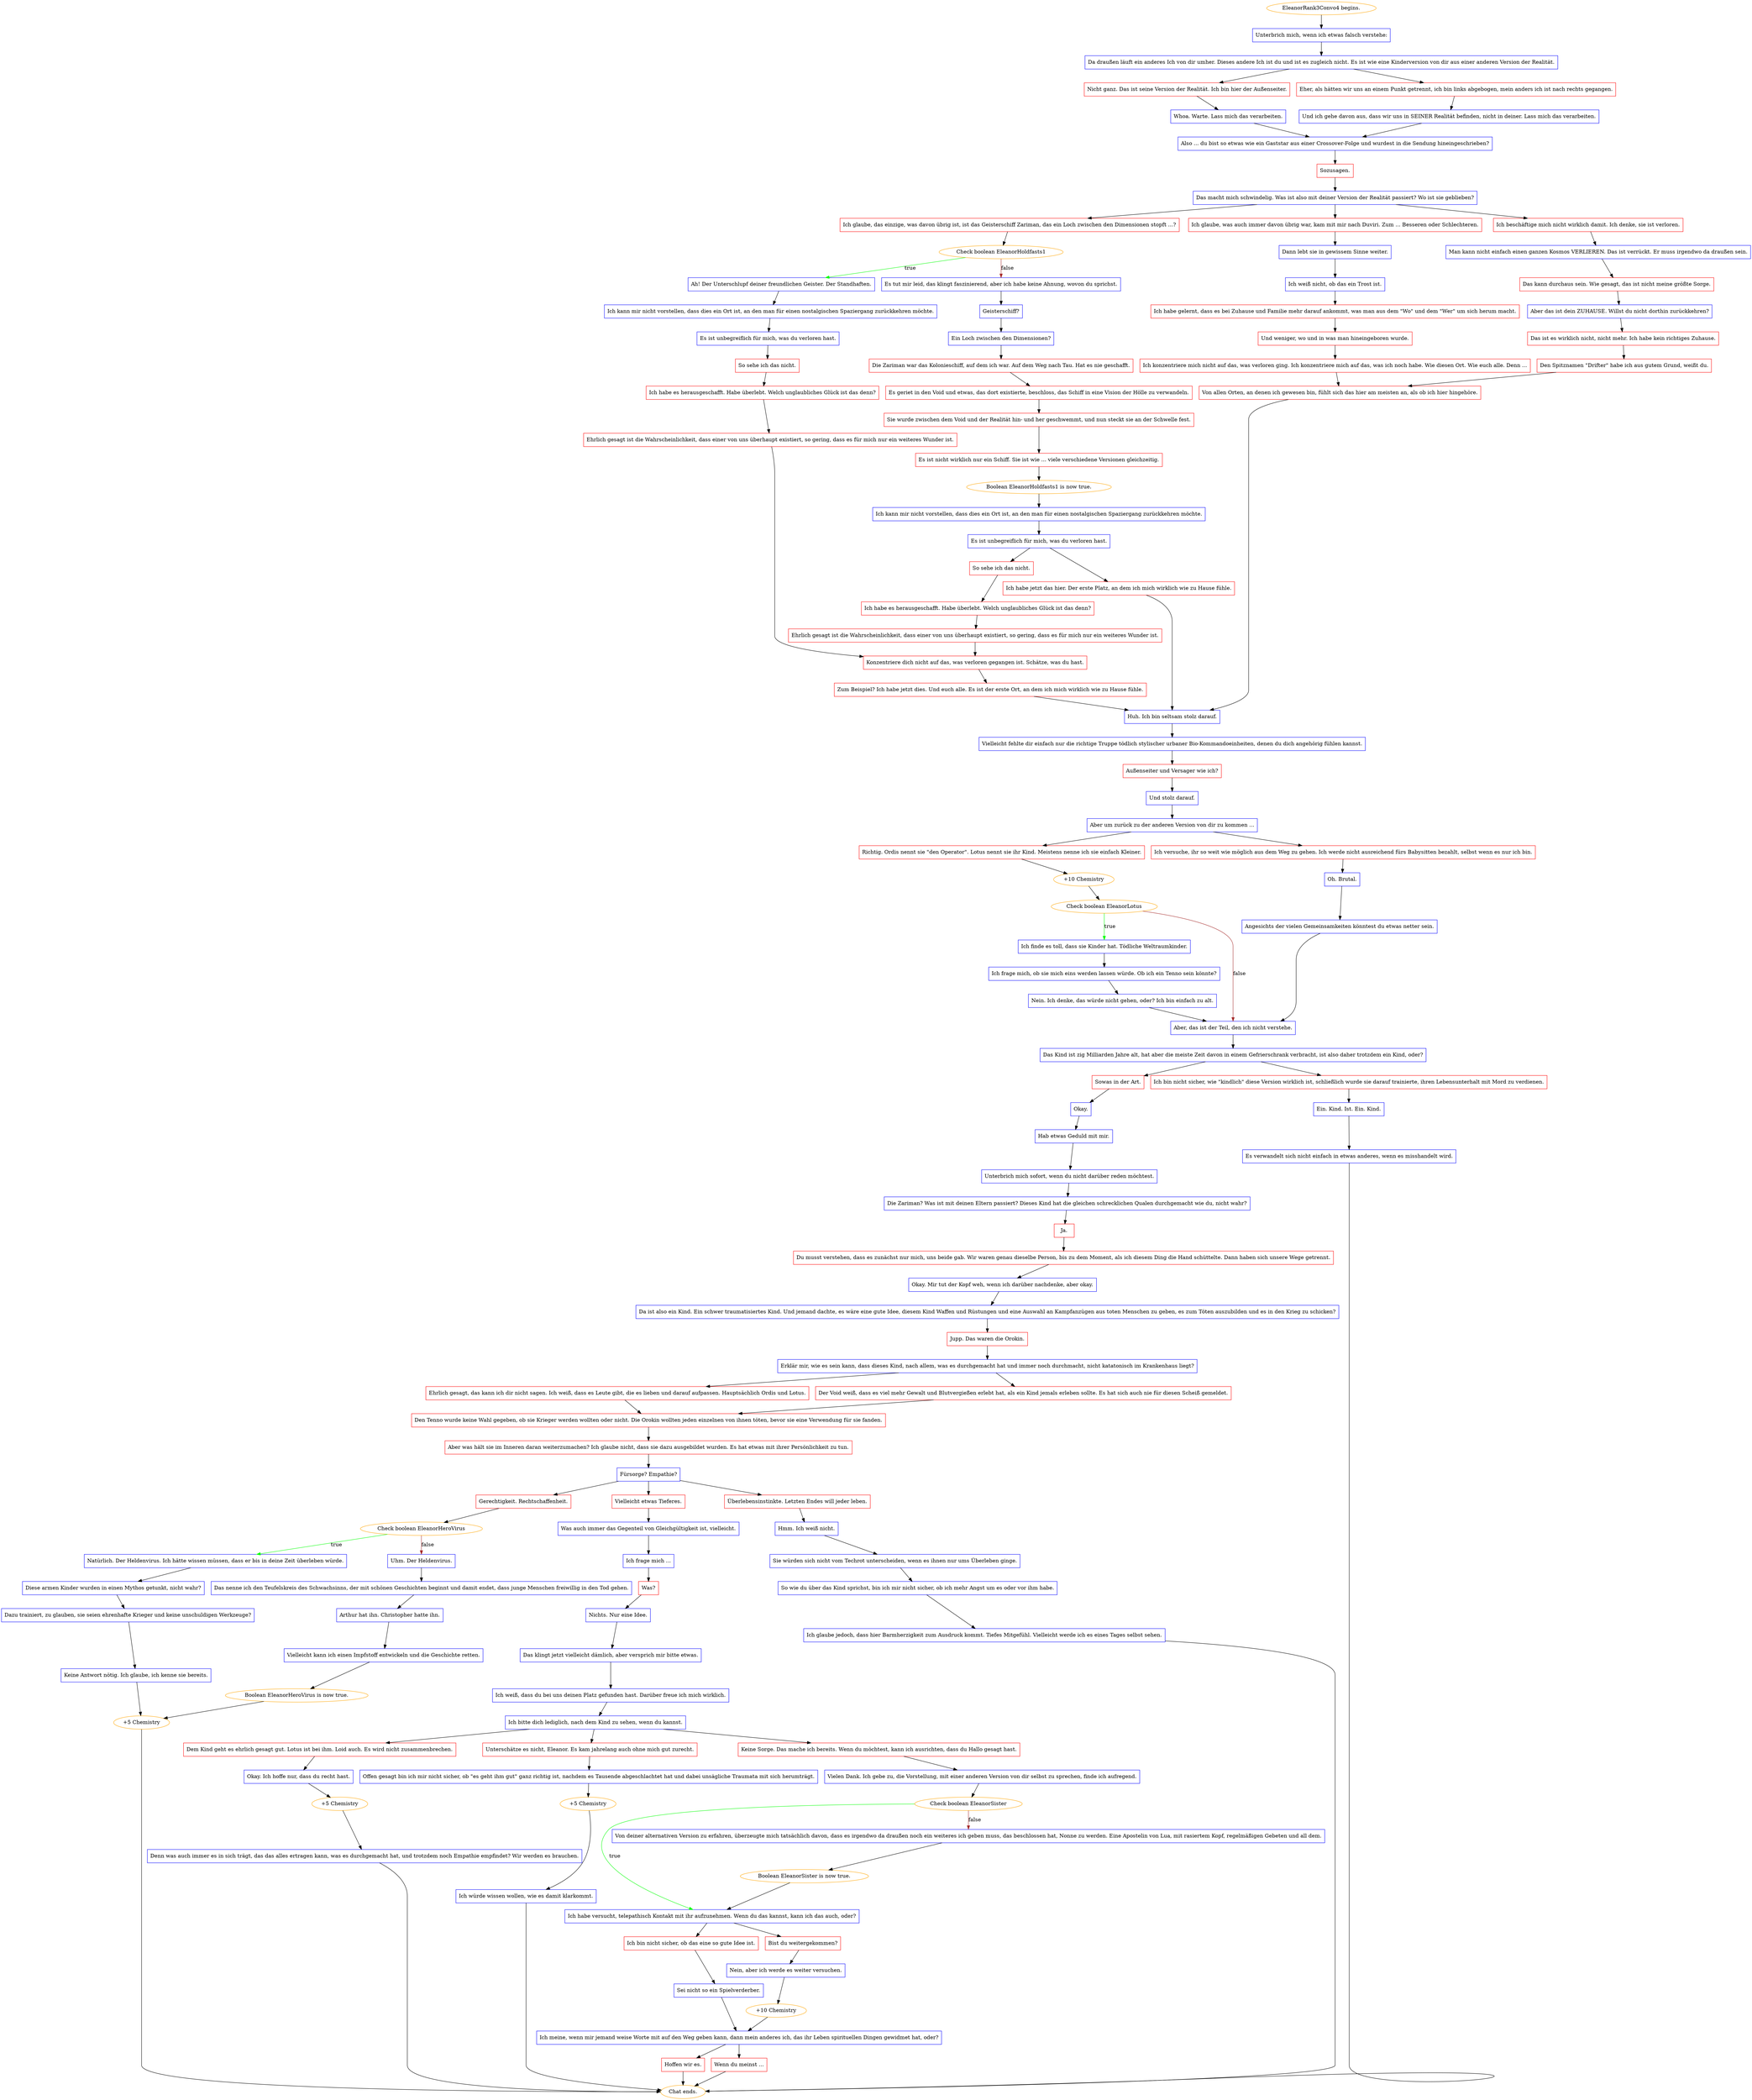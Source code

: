 digraph {
	"EleanorRank3Convo4 begins." [color=orange];
		"EleanorRank3Convo4 begins." -> j648896566;
	j648896566 [label="Unterbrich mich, wenn ich etwas falsch verstehe:",shape=box,color=blue];
		j648896566 -> j811305037;
	j811305037 [label="Da draußen läuft ein anderes Ich von dir umher. Dieses andere Ich ist du und ist es zugleich nicht. Es ist wie eine Kinderversion von dir aus einer anderen Version der Realität.",shape=box,color=blue];
		j811305037 -> j880777171;
		j811305037 -> j1296588212;
	j880777171 [label="Nicht ganz. Das ist seine Version der Realität. Ich bin hier der Außenseiter.",shape=box,color=red];
		j880777171 -> j1500848336;
	j1296588212 [label="Eher, als hätten wir uns an einem Punkt getrennt, ich bin links abgebogen, mein anders ich ist nach rechts gegangen.",shape=box,color=red];
		j1296588212 -> j489503006;
	j1500848336 [label="Whoa. Warte. Lass mich das verarbeiten.",shape=box,color=blue];
		j1500848336 -> j1160477381;
	j489503006 [label="Und ich gehe davon aus, dass wir uns in SEINER Realität befinden, nicht in deiner. Lass mich das verarbeiten.",shape=box,color=blue];
		j489503006 -> j1160477381;
	j1160477381 [label="Also ... du bist so etwas wie ein Gaststar aus einer Crossover-Folge und wurdest in die Sendung hineingeschrieben?",shape=box,color=blue];
		j1160477381 -> j525119240;
	j525119240 [label="Sozusagen.",shape=box,color=red];
		j525119240 -> j4262333774;
	j4262333774 [label="Das macht mich schwindelig. Was ist also mit deiner Version der Realität passiert? Wo ist sie geblieben?",shape=box,color=blue];
		j4262333774 -> j2980617626;
		j4262333774 -> j1584955475;
		j4262333774 -> j803792151;
	j2980617626 [label="Ich glaube, das einzige, was davon übrig ist, ist das Geisterschiff Zariman, das ein Loch zwischen den Dimensionen stopft ...?",shape=box,color=red];
		j2980617626 -> j622483262;
	j1584955475 [label="Ich glaube, was auch immer davon übrig war, kam mit mir nach Duviri. Zum ... Besseren oder Schlechteren.",shape=box,color=red];
		j1584955475 -> j3511397214;
	j803792151 [label="Ich beschäftige mich nicht wirklich damit. Ich denke, sie ist verloren.",shape=box,color=red];
		j803792151 -> j937432531;
	j622483262 [label="Check boolean EleanorHoldfasts1",color=orange];
		j622483262 -> j348190322 [label=true,color=green];
		j622483262 -> j3901423774 [label=false,color=brown];
	j3511397214 [label="Dann lebt sie in gewissem Sinne weiter.",shape=box,color=blue];
		j3511397214 -> j1964096448;
	j937432531 [label="Man kann nicht einfach einen ganzen Kosmos VERLIEREN. Das ist verrückt. Er muss irgendwo da draußen sein.",shape=box,color=blue];
		j937432531 -> j655895769;
	j348190322 [label="Ah! Der Unterschlupf deiner freundlichen Geister. Der Standhaften.",shape=box,color=blue];
		j348190322 -> j2290865469;
	j3901423774 [label="Es tut mir leid, das klingt faszinierend, aber ich habe keine Ahnung, wovon du sprichst.",shape=box,color=blue];
		j3901423774 -> j501945153;
	j1964096448 [label="Ich weiß nicht, ob das ein Trost ist.",shape=box,color=blue];
		j1964096448 -> j4030501008;
	j655895769 [label="Das kann durchaus sein. Wie gesagt, das ist nicht meine größte Sorge.",shape=box,color=red];
		j655895769 -> j655208789;
	j2290865469 [label="Ich kann mir nicht vorstellen, dass dies ein Ort ist, an den man für einen nostalgischen Spaziergang zurückkehren möchte.",shape=box,color=blue];
		j2290865469 -> j1390719292;
	j501945153 [label="Geisterschiff?",shape=box,color=blue];
		j501945153 -> j2915670862;
	j4030501008 [label="Ich habe gelernt, dass es bei Zuhause und Familie mehr darauf ankommt, was man aus dem \"Wo\" und dem \"Wer\" um sich herum macht.",shape=box,color=red];
		j4030501008 -> j549525057;
	j655208789 [label="Aber das ist dein ZUHAUSE. Willst du nicht dorthin zurückkehren?",shape=box,color=blue];
		j655208789 -> j642116104;
	j1390719292 [label="Es ist unbegreiflich für mich, was du verloren hast.",shape=box,color=blue];
		j1390719292 -> j1950857223;
	j2915670862 [label="Ein Loch zwischen den Dimensionen?",shape=box,color=blue];
		j2915670862 -> j2941851633;
	j549525057 [label="Und weniger, wo und in was man hineingeboren wurde.",shape=box,color=red];
		j549525057 -> j2683890711;
	j642116104 [label="Das ist es wirklich nicht, nicht mehr. Ich habe kein richtiges Zuhause.",shape=box,color=red];
		j642116104 -> j3444267408;
	j1950857223 [label="So sehe ich das nicht.",shape=box,color=red];
		j1950857223 -> j2032744537;
	j2941851633 [label="Die Zariman war das Kolonieschiff, auf dem ich war. Auf dem Weg nach Tau. Hat es nie geschafft.",shape=box,color=red];
		j2941851633 -> j335636865;
	j2683890711 [label="Ich konzentriere mich nicht auf das, was verloren ging. Ich konzentriere mich auf das, was ich noch habe. Wie diesen Ort. Wie euch alle. Denn ...",shape=box,color=red];
		j2683890711 -> j1816120829;
	j3444267408 [label="Den Spitznamen \"Drifter\" habe ich aus gutem Grund, weißt du.",shape=box,color=red];
		j3444267408 -> j1816120829;
	j2032744537 [label="Ich habe es herausgeschafft. Habe überlebt. Welch unglaubliches Glück ist das denn?",shape=box,color=red];
		j2032744537 -> j3597247884;
	j335636865 [label="Es geriet in den Void und etwas, das dort existierte, beschloss, das Schiff in eine Vision der Hölle zu verwandeln.",shape=box,color=red];
		j335636865 -> j3941749240;
	j1816120829 [label="Von allen Orten, an denen ich gewesen bin, fühlt sich das hier am meisten an, als ob ich hier hingehöre.",shape=box,color=red];
		j1816120829 -> j723174502;
	j3597247884 [label="Ehrlich gesagt ist die Wahrscheinlichkeit, dass einer von uns überhaupt existiert, so gering, dass es für mich nur ein weiteres Wunder ist.",shape=box,color=red];
		j3597247884 -> j1574544993;
	j3941749240 [label="Sie wurde zwischen dem Void und der Realität hin- und her geschwemmt, und nun steckt sie an der Schwelle fest.",shape=box,color=red];
		j3941749240 -> j4231094771;
	j723174502 [label="Huh. Ich bin seltsam stolz darauf.",shape=box,color=blue];
		j723174502 -> j987988370;
	j1574544993 [label="Konzentriere dich nicht auf das, was verloren gegangen ist. Schätze, was du hast.",shape=box,color=red];
		j1574544993 -> j3639393433;
	j4231094771 [label="Es ist nicht wirklich nur ein Schiff. Sie ist wie ... viele verschiedene Versionen gleichzeitig.",shape=box,color=red];
		j4231094771 -> j3751987680;
	j987988370 [label="Vielleicht fehlte dir einfach nur die richtige Truppe tödlich stylischer urbaner Bio-Kommandoeinheiten, denen du dich angehörig fühlen kannst.",shape=box,color=blue];
		j987988370 -> j1803034048;
	j3639393433 [label="Zum Beispiel? Ich habe jetzt dies. Und euch alle. Es ist der erste Ort, an dem ich mich wirklich wie zu Hause fühle.",shape=box,color=red];
		j3639393433 -> j723174502;
	j3751987680 [label="Boolean EleanorHoldfasts1 is now true.",color=orange];
		j3751987680 -> j2968873282;
	j1803034048 [label="Außenseiter und Versager wie ich?",shape=box,color=red];
		j1803034048 -> j3476810501;
	j2968873282 [label="Ich kann mir nicht vorstellen, dass dies ein Ort ist, an den man für einen nostalgischen Spaziergang zurückkehren möchte.",shape=box,color=blue];
		j2968873282 -> j386445304;
	j3476810501 [label="Und stolz darauf.",shape=box,color=blue];
		j3476810501 -> j970930267;
	j386445304 [label="Es ist unbegreiflich für mich, was du verloren hast.",shape=box,color=blue];
		j386445304 -> j50943064;
		j386445304 -> j3970517330;
	j970930267 [label="Aber um zurück zu der anderen Version von dir zu kommen ...",shape=box,color=blue];
		j970930267 -> j1473893615;
		j970930267 -> j1782580343;
	j50943064 [label="So sehe ich das nicht.",shape=box,color=red];
		j50943064 -> j884389153;
	j3970517330 [label="Ich habe jetzt das hier. Der erste Platz, an dem ich mich wirklich wie zu Hause fühle.",shape=box,color=red];
		j3970517330 -> j723174502;
	j1473893615 [label="Richtig. Ordis nennt sie \"den Operator\". Lotus nennt sie ihr Kind. Meistens nenne ich sie einfach Kleiner.",shape=box,color=red];
		j1473893615 -> j4061780858;
	j1782580343 [label="Ich versuche, ihr so weit wie möglich aus dem Weg zu gehen. Ich werde nicht ausreichend fürs Babysitten bezahlt, selbst wenn es nur ich bin.",shape=box,color=red];
		j1782580343 -> j4273841845;
	j884389153 [label="Ich habe es herausgeschafft. Habe überlebt. Welch unglaubliches Glück ist das denn?",shape=box,color=red];
		j884389153 -> j364094467;
	j4061780858 [label="+10 Chemistry",color=orange];
		j4061780858 -> j3978629636;
	j4273841845 [label="Oh. Brutal.",shape=box,color=blue];
		j4273841845 -> j1406520937;
	j364094467 [label="Ehrlich gesagt ist die Wahrscheinlichkeit, dass einer von uns überhaupt existiert, so gering, dass es für mich nur ein weiteres Wunder ist.",shape=box,color=red];
		j364094467 -> j1574544993;
	j3978629636 [label="Check boolean EleanorLotus",color=orange];
		j3978629636 -> j1035823171 [label=true,color=green];
		j3978629636 -> j3783854469 [label=false,color=brown];
	j1406520937 [label="Angesichts der vielen Gemeinsamkeiten könntest du etwas netter sein.",shape=box,color=blue];
		j1406520937 -> j3783854469;
	j1035823171 [label="Ich finde es toll, dass sie Kinder hat. Tödliche Weltraumkinder.",shape=box,color=blue];
		j1035823171 -> j2323233761;
	j3783854469 [label="Aber, das ist der Teil, den ich nicht verstehe.",shape=box,color=blue];
		j3783854469 -> j3280318729;
	j2323233761 [label="Ich frage mich, ob sie mich eins werden lassen würde. Ob ich ein Tenno sein könnte?",shape=box,color=blue];
		j2323233761 -> j1579107439;
	j3280318729 [label="Das Kind ist zig Milliarden Jahre alt, hat aber die meiste Zeit davon in einem Gefrierschrank verbracht, ist also daher trotzdem ein Kind, oder?",shape=box,color=blue];
		j3280318729 -> j1511405493;
		j3280318729 -> j1095697740;
	j1579107439 [label="Nein. Ich denke, das würde nicht gehen, oder? Ich bin einfach zu alt.",shape=box,color=blue];
		j1579107439 -> j3783854469;
	j1511405493 [label="Sowas in der Art.",shape=box,color=red];
		j1511405493 -> j1477763039;
	j1095697740 [label="Ich bin nicht sicher, wie \"kindlich\" diese Version wirklich ist, schließlich wurde sie darauf trainierte, ihren Lebensunterhalt mit Mord zu verdienen.",shape=box,color=red];
		j1095697740 -> j2670963759;
	j1477763039 [label="Okay.",shape=box,color=blue];
		j1477763039 -> j3840375667;
	j2670963759 [label="Ein. Kind. Ist. Ein. Kind.",shape=box,color=blue];
		j2670963759 -> j3188781049;
	j3840375667 [label="Hab etwas Geduld mit mir.",shape=box,color=blue];
		j3840375667 -> j2725370903;
	j3188781049 [label="Es verwandelt sich nicht einfach in etwas anderes, wenn es misshandelt wird.",shape=box,color=blue];
		j3188781049 -> "Chat ends.";
	j2725370903 [label="Unterbrich mich sofort, wenn du nicht darüber reden möchtest.",shape=box,color=blue];
		j2725370903 -> j3814762549;
	"Chat ends." [color=orange];
	j3814762549 [label="Die Zariman? Was ist mit deinen Eltern passiert? Dieses Kind hat die gleichen schrecklichen Qualen durchgemacht wie du, nicht wahr?",shape=box,color=blue];
		j3814762549 -> j2634051166;
	j2634051166 [label="Ja.",shape=box,color=red];
		j2634051166 -> j2396029921;
	j2396029921 [label="Du musst verstehen, dass es zunächst nur mich, uns beide gab. Wir waren genau dieselbe Person, bis zu dem Moment, als ich diesem Ding die Hand schüttelte. Dann haben sich unsere Wege getrennt.",shape=box,color=red];
		j2396029921 -> j695937568;
	j695937568 [label="Okay. Mir tut der Kopf weh, wenn ich darüber nachdenke, aber okay.",shape=box,color=blue];
		j695937568 -> j2443787067;
	j2443787067 [label="Da ist also ein Kind. Ein schwer traumatisiertes Kind. Und jemand dachte, es wäre eine gute Idee, diesem Kind Waffen und Rüstungen und eine Auswahl an Kampfanzügen aus toten Menschen zu geben, es zum Töten auszubilden und es in den Krieg zu schicken?",shape=box,color=blue];
		j2443787067 -> j2145062075;
	j2145062075 [label="Jupp. Das waren die Orokin.",shape=box,color=red];
		j2145062075 -> j1946658379;
	j1946658379 [label="Erklär mir, wie es sein kann, dass dieses Kind, nach allem, was es durchgemacht hat und immer noch durchmacht, nicht katatonisch im Krankenhaus liegt?",shape=box,color=blue];
		j1946658379 -> j2186584761;
		j1946658379 -> j4086017697;
	j2186584761 [label="Ehrlich gesagt, das kann ich dir nicht sagen. Ich weiß, dass es Leute gibt, die es lieben und darauf aufpassen. Hauptsächlich Ordis und Lotus.",shape=box,color=red];
		j2186584761 -> j3605390925;
	j4086017697 [label="Der Void weiß, dass es viel mehr Gewalt und Blutvergießen erlebt hat, als ein Kind jemals erleben sollte. Es hat sich auch nie für diesen Scheiß gemeldet.",shape=box,color=red];
		j4086017697 -> j3605390925;
	j3605390925 [label="Den Tenno wurde keine Wahl gegeben, ob sie Krieger werden wollten oder nicht. Die Orokin wollten jeden einzelnen von ihnen töten, bevor sie eine Verwendung für sie fanden.",shape=box,color=red];
		j3605390925 -> j2761526436;
	j2761526436 [label="Aber was hält sie im Inneren daran weiterzumachen? Ich glaube nicht, dass sie dazu ausgebildet wurden. Es hat etwas mit ihrer Persönlichkeit zu tun.",shape=box,color=red];
		j2761526436 -> j1664946240;
	j1664946240 [label="Fürsorge? Empathie?",shape=box,color=blue];
		j1664946240 -> j2223651864;
		j1664946240 -> j2125428631;
		j1664946240 -> j3215230559;
	j2223651864 [label="Gerechtigkeit. Rechtschaffenheit.",shape=box,color=red];
		j2223651864 -> j3862202944;
	j2125428631 [label="Vielleicht etwas Tieferes.",shape=box,color=red];
		j2125428631 -> j4027879137;
	j3215230559 [label="Überlebensinstinkte. Letzten Endes will jeder leben.",shape=box,color=red];
		j3215230559 -> j881904899;
	j3862202944 [label="Check boolean EleanorHeroVirus",color=orange];
		j3862202944 -> j2136542873 [label=true,color=green];
		j3862202944 -> j864033921 [label=false,color=brown];
	j4027879137 [label="Was auch immer das Gegenteil von Gleichgültigkeit ist, vielleicht.",shape=box,color=blue];
		j4027879137 -> j2696329684;
	j881904899 [label="Hmm. Ich weiß nicht.",shape=box,color=blue];
		j881904899 -> j721731011;
	j2136542873 [label="Natürlich. Der Heldenvirus. Ich hätte wissen müssen, dass er bis in deine Zeit überleben würde.",shape=box,color=blue];
		j2136542873 -> j3852547693;
	j864033921 [label="Uhm. Der Heldenvirus.",shape=box,color=blue];
		j864033921 -> j2673761320;
	j2696329684 [label="Ich frage mich ...",shape=box,color=blue];
		j2696329684 -> j2967981017;
	j721731011 [label="Sie würden sich nicht vom Techrot unterscheiden, wenn es ihnen nur ums Überleben ginge.",shape=box,color=blue];
		j721731011 -> j4009959435;
	j3852547693 [label="Diese armen Kinder wurden in einen Mythos getunkt, nicht wahr?",shape=box,color=blue];
		j3852547693 -> j4253039700;
	j2673761320 [label="Das nenne ich den Teufelskreis des Schwachsinns, der mit schönen Geschichten beginnt und damit endet, dass junge Menschen freiwillig in den Tod gehen.",shape=box,color=blue];
		j2673761320 -> j3450712509;
	j2967981017 [label="Was?",shape=box,color=red];
		j2967981017 -> j3560048454;
	j4009959435 [label="So wie du über das Kind sprichst, bin ich mir nicht sicher, ob ich mehr Angst um es oder vor ihm habe.",shape=box,color=blue];
		j4009959435 -> j4232632549;
	j4253039700 [label="Dazu trainiert, zu glauben, sie seien ehrenhafte Krieger und keine unschuldigen Werkzeuge?",shape=box,color=blue];
		j4253039700 -> j3749812212;
	j3450712509 [label="Arthur hat ihn. Christopher hatte ihn.",shape=box,color=blue];
		j3450712509 -> j2868213798;
	j3560048454 [label="Nichts. Nur eine Idee.",shape=box,color=blue];
		j3560048454 -> j139104386;
	j4232632549 [label="Ich glaube jedoch, dass hier Barmherzigkeit zum Ausdruck kommt. Tiefes Mitgefühl. Vielleicht werde ich es eines Tages selbst sehen.",shape=box,color=blue];
		j4232632549 -> "Chat ends.";
	j3749812212 [label="Keine Antwort nötig. Ich glaube, ich kenne sie bereits.",shape=box,color=blue];
		j3749812212 -> j4081414586;
	j2868213798 [label="Vielleicht kann ich einen Impfstoff entwickeln und die Geschichte retten.",shape=box,color=blue];
		j2868213798 -> j679405944;
	j139104386 [label="Das klingt jetzt vielleicht dämlich, aber versprich mir bitte etwas.",shape=box,color=blue];
		j139104386 -> j1267214353;
	j4081414586 [label="+5 Chemistry",color=orange];
		j4081414586 -> "Chat ends.";
	j679405944 [label="Boolean EleanorHeroVirus is now true.",color=orange];
		j679405944 -> j4081414586;
	j1267214353 [label="Ich weiß, dass du bei uns deinen Platz gefunden hast. Darüber freue ich mich wirklich.",shape=box,color=blue];
		j1267214353 -> j2971368084;
	j2971368084 [label="Ich bitte dich lediglich, nach dem Kind zu sehen, wenn du kannst.",shape=box,color=blue];
		j2971368084 -> j2053840126;
		j2971368084 -> j2332285587;
		j2971368084 -> j3304279037;
	j2053840126 [label="Dem Kind geht es ehrlich gesagt gut. Lotus ist bei ihm. Loid auch. Es wird nicht zusammenbrechen.",shape=box,color=red];
		j2053840126 -> j915262210;
	j2332285587 [label="Unterschätze es nicht, Eleanor. Es kam jahrelang auch ohne mich gut zurecht.",shape=box,color=red];
		j2332285587 -> j3558724159;
	j3304279037 [label="Keine Sorge. Das mache ich bereits. Wenn du möchtest, kann ich ausrichten, dass du Hallo gesagt hast.",shape=box,color=red];
		j3304279037 -> j3657896203;
	j915262210 [label="Okay. Ich hoffe nur, dass du recht hast.",shape=box,color=blue];
		j915262210 -> j1901538142;
	j3558724159 [label="Offen gesagt bin ich mir nicht sicher, ob \"es geht ihm gut\" ganz richtig ist, nachdem es Tausende abgeschlachtet hat und dabei unsägliche Traumata mit sich herumträgt.",shape=box,color=blue];
		j3558724159 -> j2390420418;
	j3657896203 [label="Vielen Dank. Ich gebe zu, die Vorstellung, mit einer anderen Version von dir selbst zu sprechen, finde ich aufregend.",shape=box,color=blue];
		j3657896203 -> j3106748003;
	j1901538142 [label="+5 Chemistry",color=orange];
		j1901538142 -> j2498050625;
	j2390420418 [label="+5 Chemistry",color=orange];
		j2390420418 -> j1090777546;
	j3106748003 [label="Check boolean EleanorSister",color=orange];
		j3106748003 -> j3136482751 [label=true,color=green];
		j3106748003 -> j4284557653 [label=false,color=brown];
	j2498050625 [label="Denn was auch immer es in sich trägt, das das alles ertragen kann, was es durchgemacht hat, und trotzdem noch Empathie empfindet? Wir werden es brauchen.",shape=box,color=blue];
		j2498050625 -> "Chat ends.";
	j1090777546 [label="Ich würde wissen wollen, wie es damit klarkommt.",shape=box,color=blue];
		j1090777546 -> "Chat ends.";
	j3136482751 [label="Ich habe versucht, telepathisch Kontakt mit ihr aufzunehmen. Wenn du das kannst, kann ich das auch, oder?",shape=box,color=blue];
		j3136482751 -> j2838109475;
		j3136482751 -> j1655608379;
	j4284557653 [label="Von deiner alternativen Version zu erfahren, überzeugte mich tatsächlich davon, dass es irgendwo da draußen noch ein weiteres ich geben muss, das beschlossen hat, Nonne zu werden. Eine Apostelin von Lua, mit rasiertem Kopf, regelmäßigen Gebeten und all dem.",shape=box,color=blue];
		j4284557653 -> j895179408;
	j2838109475 [label="Ich bin nicht sicher, ob das eine so gute Idee ist.",shape=box,color=red];
		j2838109475 -> j457457348;
	j1655608379 [label="Bist du weitergekommen?",shape=box,color=red];
		j1655608379 -> j2980032303;
	j895179408 [label="Boolean EleanorSister is now true.",color=orange];
		j895179408 -> j3136482751;
	j457457348 [label="Sei nicht so ein Spielverderber.",shape=box,color=blue];
		j457457348 -> j4083449284;
	j2980032303 [label="Nein, aber ich werde es weiter versuchen.",shape=box,color=blue];
		j2980032303 -> j3070313247;
	j4083449284 [label="Ich meine, wenn mir jemand weise Worte mit auf den Weg geben kann, dann mein anderes ich, das ihr Leben spirituellen Dingen gewidmet hat, oder?",shape=box,color=blue];
		j4083449284 -> j715819236;
		j4083449284 -> j3152455050;
	j3070313247 [label="+10 Chemistry",color=orange];
		j3070313247 -> j4083449284;
	j715819236 [label="Hoffen wir es.",shape=box,color=red];
		j715819236 -> "Chat ends.";
	j3152455050 [label="Wenn du meinst ...",shape=box,color=red];
		j3152455050 -> "Chat ends.";
}